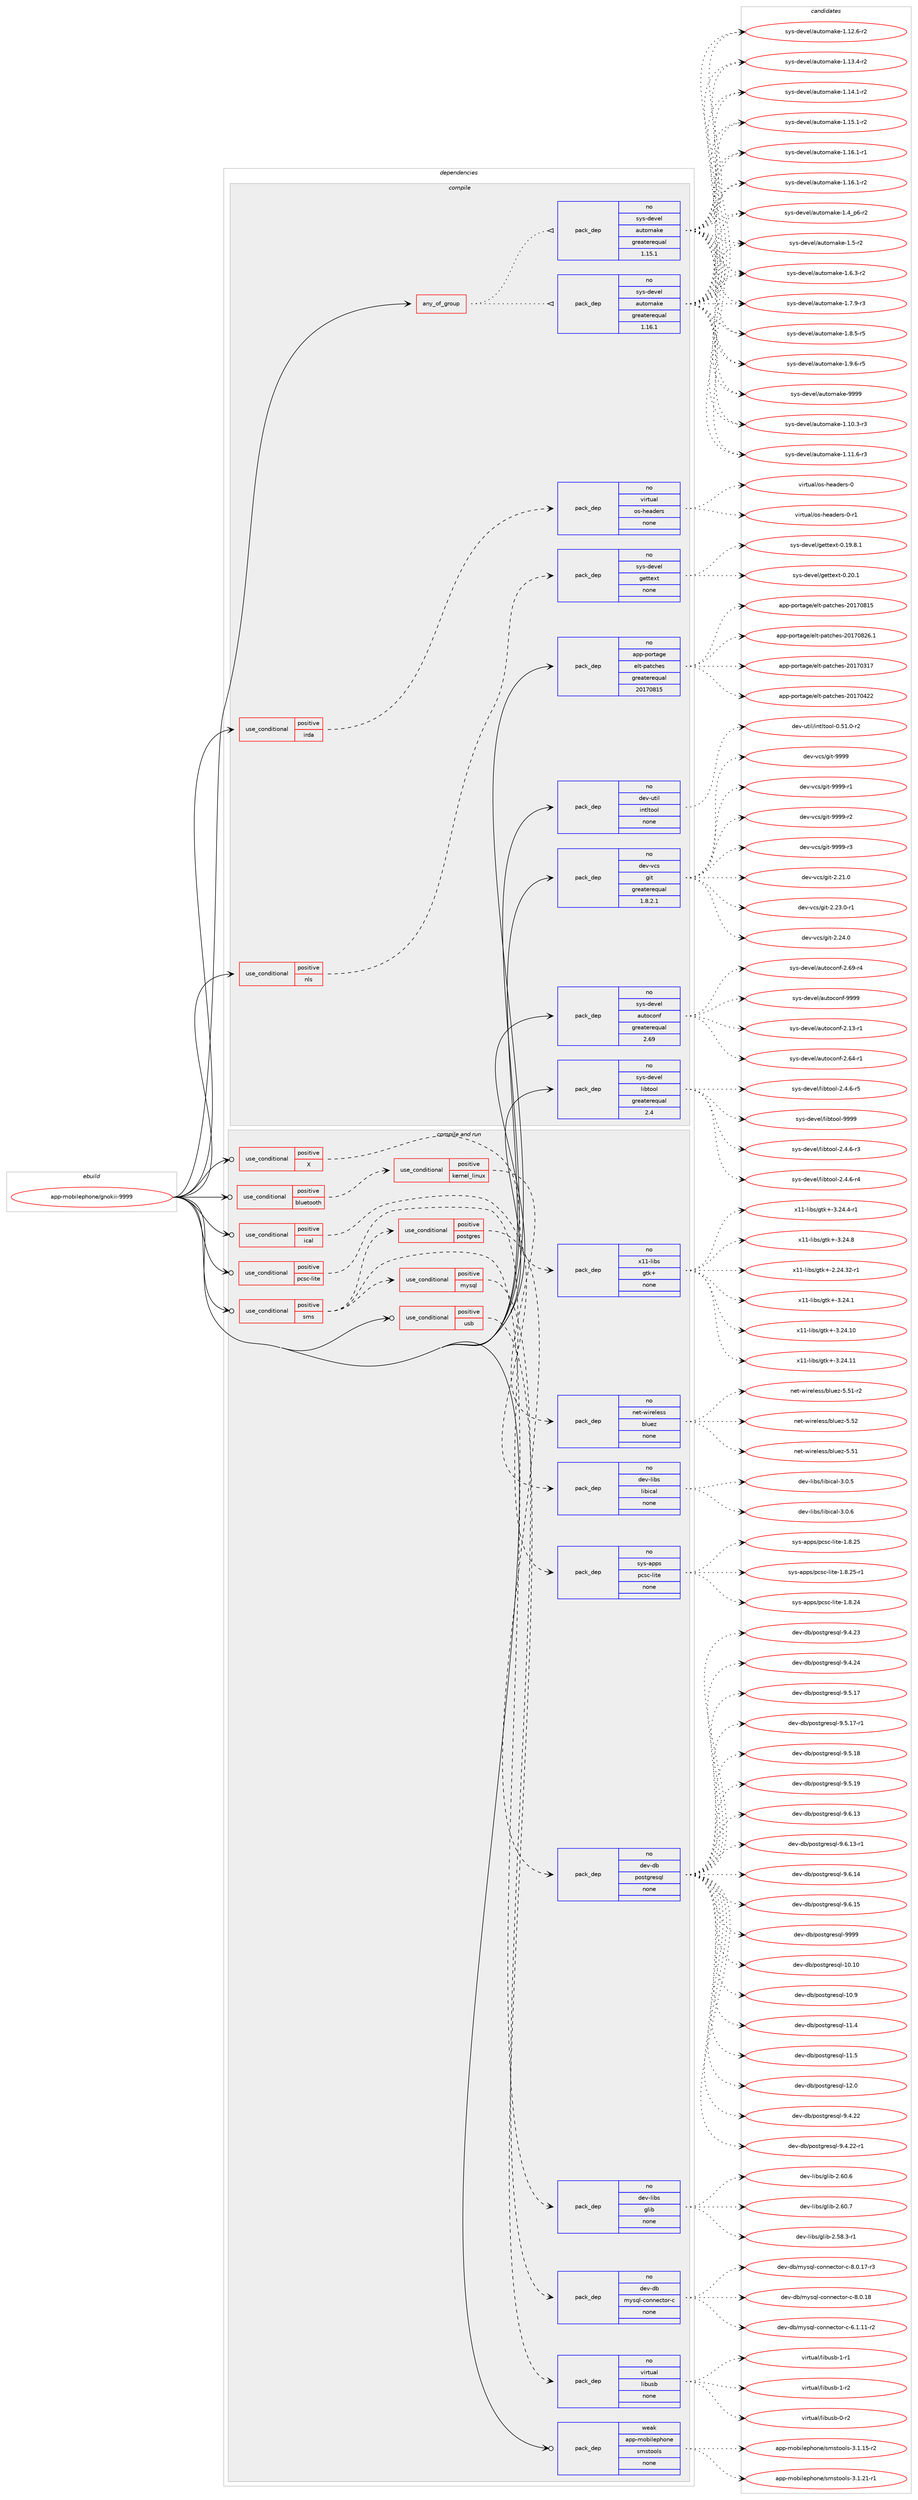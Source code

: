 digraph prolog {

# *************
# Graph options
# *************

newrank=true;
concentrate=true;
compound=true;
graph [rankdir=LR,fontname=Helvetica,fontsize=10,ranksep=1.5];#, ranksep=2.5, nodesep=0.2];
edge  [arrowhead=vee];
node  [fontname=Helvetica,fontsize=10];

# **********
# The ebuild
# **********

subgraph cluster_leftcol {
color=gray;
rank=same;
label=<<i>ebuild</i>>;
id [label="app-mobilephone/gnokii-9999", color=red, width=4, href="../app-mobilephone/gnokii-9999.svg"];
}

# ****************
# The dependencies
# ****************

subgraph cluster_midcol {
color=gray;
label=<<i>dependencies</i>>;
subgraph cluster_compile {
fillcolor="#eeeeee";
style=filled;
label=<<i>compile</i>>;
subgraph any8751 {
dependency501331 [label=<<TABLE BORDER="0" CELLBORDER="1" CELLSPACING="0" CELLPADDING="4"><TR><TD CELLPADDING="10">any_of_group</TD></TR></TABLE>>, shape=none, color=red];subgraph pack372519 {
dependency501332 [label=<<TABLE BORDER="0" CELLBORDER="1" CELLSPACING="0" CELLPADDING="4" WIDTH="220"><TR><TD ROWSPAN="6" CELLPADDING="30">pack_dep</TD></TR><TR><TD WIDTH="110">no</TD></TR><TR><TD>sys-devel</TD></TR><TR><TD>automake</TD></TR><TR><TD>greaterequal</TD></TR><TR><TD>1.16.1</TD></TR></TABLE>>, shape=none, color=blue];
}
dependency501331:e -> dependency501332:w [weight=20,style="dotted",arrowhead="oinv"];
subgraph pack372520 {
dependency501333 [label=<<TABLE BORDER="0" CELLBORDER="1" CELLSPACING="0" CELLPADDING="4" WIDTH="220"><TR><TD ROWSPAN="6" CELLPADDING="30">pack_dep</TD></TR><TR><TD WIDTH="110">no</TD></TR><TR><TD>sys-devel</TD></TR><TR><TD>automake</TD></TR><TR><TD>greaterequal</TD></TR><TR><TD>1.15.1</TD></TR></TABLE>>, shape=none, color=blue];
}
dependency501331:e -> dependency501333:w [weight=20,style="dotted",arrowhead="oinv"];
}
id:e -> dependency501331:w [weight=20,style="solid",arrowhead="vee"];
subgraph cond119745 {
dependency501334 [label=<<TABLE BORDER="0" CELLBORDER="1" CELLSPACING="0" CELLPADDING="4"><TR><TD ROWSPAN="3" CELLPADDING="10">use_conditional</TD></TR><TR><TD>positive</TD></TR><TR><TD>irda</TD></TR></TABLE>>, shape=none, color=red];
subgraph pack372521 {
dependency501335 [label=<<TABLE BORDER="0" CELLBORDER="1" CELLSPACING="0" CELLPADDING="4" WIDTH="220"><TR><TD ROWSPAN="6" CELLPADDING="30">pack_dep</TD></TR><TR><TD WIDTH="110">no</TD></TR><TR><TD>virtual</TD></TR><TR><TD>os-headers</TD></TR><TR><TD>none</TD></TR><TR><TD></TD></TR></TABLE>>, shape=none, color=blue];
}
dependency501334:e -> dependency501335:w [weight=20,style="dashed",arrowhead="vee"];
}
id:e -> dependency501334:w [weight=20,style="solid",arrowhead="vee"];
subgraph cond119746 {
dependency501336 [label=<<TABLE BORDER="0" CELLBORDER="1" CELLSPACING="0" CELLPADDING="4"><TR><TD ROWSPAN="3" CELLPADDING="10">use_conditional</TD></TR><TR><TD>positive</TD></TR><TR><TD>nls</TD></TR></TABLE>>, shape=none, color=red];
subgraph pack372522 {
dependency501337 [label=<<TABLE BORDER="0" CELLBORDER="1" CELLSPACING="0" CELLPADDING="4" WIDTH="220"><TR><TD ROWSPAN="6" CELLPADDING="30">pack_dep</TD></TR><TR><TD WIDTH="110">no</TD></TR><TR><TD>sys-devel</TD></TR><TR><TD>gettext</TD></TR><TR><TD>none</TD></TR><TR><TD></TD></TR></TABLE>>, shape=none, color=blue];
}
dependency501336:e -> dependency501337:w [weight=20,style="dashed",arrowhead="vee"];
}
id:e -> dependency501336:w [weight=20,style="solid",arrowhead="vee"];
subgraph pack372523 {
dependency501338 [label=<<TABLE BORDER="0" CELLBORDER="1" CELLSPACING="0" CELLPADDING="4" WIDTH="220"><TR><TD ROWSPAN="6" CELLPADDING="30">pack_dep</TD></TR><TR><TD WIDTH="110">no</TD></TR><TR><TD>app-portage</TD></TR><TR><TD>elt-patches</TD></TR><TR><TD>greaterequal</TD></TR><TR><TD>20170815</TD></TR></TABLE>>, shape=none, color=blue];
}
id:e -> dependency501338:w [weight=20,style="solid",arrowhead="vee"];
subgraph pack372524 {
dependency501339 [label=<<TABLE BORDER="0" CELLBORDER="1" CELLSPACING="0" CELLPADDING="4" WIDTH="220"><TR><TD ROWSPAN="6" CELLPADDING="30">pack_dep</TD></TR><TR><TD WIDTH="110">no</TD></TR><TR><TD>dev-util</TD></TR><TR><TD>intltool</TD></TR><TR><TD>none</TD></TR><TR><TD></TD></TR></TABLE>>, shape=none, color=blue];
}
id:e -> dependency501339:w [weight=20,style="solid",arrowhead="vee"];
subgraph pack372525 {
dependency501340 [label=<<TABLE BORDER="0" CELLBORDER="1" CELLSPACING="0" CELLPADDING="4" WIDTH="220"><TR><TD ROWSPAN="6" CELLPADDING="30">pack_dep</TD></TR><TR><TD WIDTH="110">no</TD></TR><TR><TD>dev-vcs</TD></TR><TR><TD>git</TD></TR><TR><TD>greaterequal</TD></TR><TR><TD>1.8.2.1</TD></TR></TABLE>>, shape=none, color=blue];
}
id:e -> dependency501340:w [weight=20,style="solid",arrowhead="vee"];
subgraph pack372526 {
dependency501341 [label=<<TABLE BORDER="0" CELLBORDER="1" CELLSPACING="0" CELLPADDING="4" WIDTH="220"><TR><TD ROWSPAN="6" CELLPADDING="30">pack_dep</TD></TR><TR><TD WIDTH="110">no</TD></TR><TR><TD>sys-devel</TD></TR><TR><TD>autoconf</TD></TR><TR><TD>greaterequal</TD></TR><TR><TD>2.69</TD></TR></TABLE>>, shape=none, color=blue];
}
id:e -> dependency501341:w [weight=20,style="solid",arrowhead="vee"];
subgraph pack372527 {
dependency501342 [label=<<TABLE BORDER="0" CELLBORDER="1" CELLSPACING="0" CELLPADDING="4" WIDTH="220"><TR><TD ROWSPAN="6" CELLPADDING="30">pack_dep</TD></TR><TR><TD WIDTH="110">no</TD></TR><TR><TD>sys-devel</TD></TR><TR><TD>libtool</TD></TR><TR><TD>greaterequal</TD></TR><TR><TD>2.4</TD></TR></TABLE>>, shape=none, color=blue];
}
id:e -> dependency501342:w [weight=20,style="solid",arrowhead="vee"];
}
subgraph cluster_compileandrun {
fillcolor="#eeeeee";
style=filled;
label=<<i>compile and run</i>>;
subgraph cond119747 {
dependency501343 [label=<<TABLE BORDER="0" CELLBORDER="1" CELLSPACING="0" CELLPADDING="4"><TR><TD ROWSPAN="3" CELLPADDING="10">use_conditional</TD></TR><TR><TD>positive</TD></TR><TR><TD>X</TD></TR></TABLE>>, shape=none, color=red];
subgraph pack372528 {
dependency501344 [label=<<TABLE BORDER="0" CELLBORDER="1" CELLSPACING="0" CELLPADDING="4" WIDTH="220"><TR><TD ROWSPAN="6" CELLPADDING="30">pack_dep</TD></TR><TR><TD WIDTH="110">no</TD></TR><TR><TD>x11-libs</TD></TR><TR><TD>gtk+</TD></TR><TR><TD>none</TD></TR><TR><TD></TD></TR></TABLE>>, shape=none, color=blue];
}
dependency501343:e -> dependency501344:w [weight=20,style="dashed",arrowhead="vee"];
}
id:e -> dependency501343:w [weight=20,style="solid",arrowhead="odotvee"];
subgraph cond119748 {
dependency501345 [label=<<TABLE BORDER="0" CELLBORDER="1" CELLSPACING="0" CELLPADDING="4"><TR><TD ROWSPAN="3" CELLPADDING="10">use_conditional</TD></TR><TR><TD>positive</TD></TR><TR><TD>bluetooth</TD></TR></TABLE>>, shape=none, color=red];
subgraph cond119749 {
dependency501346 [label=<<TABLE BORDER="0" CELLBORDER="1" CELLSPACING="0" CELLPADDING="4"><TR><TD ROWSPAN="3" CELLPADDING="10">use_conditional</TD></TR><TR><TD>positive</TD></TR><TR><TD>kernel_linux</TD></TR></TABLE>>, shape=none, color=red];
subgraph pack372529 {
dependency501347 [label=<<TABLE BORDER="0" CELLBORDER="1" CELLSPACING="0" CELLPADDING="4" WIDTH="220"><TR><TD ROWSPAN="6" CELLPADDING="30">pack_dep</TD></TR><TR><TD WIDTH="110">no</TD></TR><TR><TD>net-wireless</TD></TR><TR><TD>bluez</TD></TR><TR><TD>none</TD></TR><TR><TD></TD></TR></TABLE>>, shape=none, color=blue];
}
dependency501346:e -> dependency501347:w [weight=20,style="dashed",arrowhead="vee"];
}
dependency501345:e -> dependency501346:w [weight=20,style="dashed",arrowhead="vee"];
}
id:e -> dependency501345:w [weight=20,style="solid",arrowhead="odotvee"];
subgraph cond119750 {
dependency501348 [label=<<TABLE BORDER="0" CELLBORDER="1" CELLSPACING="0" CELLPADDING="4"><TR><TD ROWSPAN="3" CELLPADDING="10">use_conditional</TD></TR><TR><TD>positive</TD></TR><TR><TD>ical</TD></TR></TABLE>>, shape=none, color=red];
subgraph pack372530 {
dependency501349 [label=<<TABLE BORDER="0" CELLBORDER="1" CELLSPACING="0" CELLPADDING="4" WIDTH="220"><TR><TD ROWSPAN="6" CELLPADDING="30">pack_dep</TD></TR><TR><TD WIDTH="110">no</TD></TR><TR><TD>dev-libs</TD></TR><TR><TD>libical</TD></TR><TR><TD>none</TD></TR><TR><TD></TD></TR></TABLE>>, shape=none, color=blue];
}
dependency501348:e -> dependency501349:w [weight=20,style="dashed",arrowhead="vee"];
}
id:e -> dependency501348:w [weight=20,style="solid",arrowhead="odotvee"];
subgraph cond119751 {
dependency501350 [label=<<TABLE BORDER="0" CELLBORDER="1" CELLSPACING="0" CELLPADDING="4"><TR><TD ROWSPAN="3" CELLPADDING="10">use_conditional</TD></TR><TR><TD>positive</TD></TR><TR><TD>pcsc-lite</TD></TR></TABLE>>, shape=none, color=red];
subgraph pack372531 {
dependency501351 [label=<<TABLE BORDER="0" CELLBORDER="1" CELLSPACING="0" CELLPADDING="4" WIDTH="220"><TR><TD ROWSPAN="6" CELLPADDING="30">pack_dep</TD></TR><TR><TD WIDTH="110">no</TD></TR><TR><TD>sys-apps</TD></TR><TR><TD>pcsc-lite</TD></TR><TR><TD>none</TD></TR><TR><TD></TD></TR></TABLE>>, shape=none, color=blue];
}
dependency501350:e -> dependency501351:w [weight=20,style="dashed",arrowhead="vee"];
}
id:e -> dependency501350:w [weight=20,style="solid",arrowhead="odotvee"];
subgraph cond119752 {
dependency501352 [label=<<TABLE BORDER="0" CELLBORDER="1" CELLSPACING="0" CELLPADDING="4"><TR><TD ROWSPAN="3" CELLPADDING="10">use_conditional</TD></TR><TR><TD>positive</TD></TR><TR><TD>sms</TD></TR></TABLE>>, shape=none, color=red];
subgraph pack372532 {
dependency501353 [label=<<TABLE BORDER="0" CELLBORDER="1" CELLSPACING="0" CELLPADDING="4" WIDTH="220"><TR><TD ROWSPAN="6" CELLPADDING="30">pack_dep</TD></TR><TR><TD WIDTH="110">no</TD></TR><TR><TD>dev-libs</TD></TR><TR><TD>glib</TD></TR><TR><TD>none</TD></TR><TR><TD></TD></TR></TABLE>>, shape=none, color=blue];
}
dependency501352:e -> dependency501353:w [weight=20,style="dashed",arrowhead="vee"];
subgraph cond119753 {
dependency501354 [label=<<TABLE BORDER="0" CELLBORDER="1" CELLSPACING="0" CELLPADDING="4"><TR><TD ROWSPAN="3" CELLPADDING="10">use_conditional</TD></TR><TR><TD>positive</TD></TR><TR><TD>postgres</TD></TR></TABLE>>, shape=none, color=red];
subgraph pack372533 {
dependency501355 [label=<<TABLE BORDER="0" CELLBORDER="1" CELLSPACING="0" CELLPADDING="4" WIDTH="220"><TR><TD ROWSPAN="6" CELLPADDING="30">pack_dep</TD></TR><TR><TD WIDTH="110">no</TD></TR><TR><TD>dev-db</TD></TR><TR><TD>postgresql</TD></TR><TR><TD>none</TD></TR><TR><TD></TD></TR></TABLE>>, shape=none, color=blue];
}
dependency501354:e -> dependency501355:w [weight=20,style="dashed",arrowhead="vee"];
}
dependency501352:e -> dependency501354:w [weight=20,style="dashed",arrowhead="vee"];
subgraph cond119754 {
dependency501356 [label=<<TABLE BORDER="0" CELLBORDER="1" CELLSPACING="0" CELLPADDING="4"><TR><TD ROWSPAN="3" CELLPADDING="10">use_conditional</TD></TR><TR><TD>positive</TD></TR><TR><TD>mysql</TD></TR></TABLE>>, shape=none, color=red];
subgraph pack372534 {
dependency501357 [label=<<TABLE BORDER="0" CELLBORDER="1" CELLSPACING="0" CELLPADDING="4" WIDTH="220"><TR><TD ROWSPAN="6" CELLPADDING="30">pack_dep</TD></TR><TR><TD WIDTH="110">no</TD></TR><TR><TD>dev-db</TD></TR><TR><TD>mysql-connector-c</TD></TR><TR><TD>none</TD></TR><TR><TD></TD></TR></TABLE>>, shape=none, color=blue];
}
dependency501356:e -> dependency501357:w [weight=20,style="dashed",arrowhead="vee"];
}
dependency501352:e -> dependency501356:w [weight=20,style="dashed",arrowhead="vee"];
}
id:e -> dependency501352:w [weight=20,style="solid",arrowhead="odotvee"];
subgraph cond119755 {
dependency501358 [label=<<TABLE BORDER="0" CELLBORDER="1" CELLSPACING="0" CELLPADDING="4"><TR><TD ROWSPAN="3" CELLPADDING="10">use_conditional</TD></TR><TR><TD>positive</TD></TR><TR><TD>usb</TD></TR></TABLE>>, shape=none, color=red];
subgraph pack372535 {
dependency501359 [label=<<TABLE BORDER="0" CELLBORDER="1" CELLSPACING="0" CELLPADDING="4" WIDTH="220"><TR><TD ROWSPAN="6" CELLPADDING="30">pack_dep</TD></TR><TR><TD WIDTH="110">no</TD></TR><TR><TD>virtual</TD></TR><TR><TD>libusb</TD></TR><TR><TD>none</TD></TR><TR><TD></TD></TR></TABLE>>, shape=none, color=blue];
}
dependency501358:e -> dependency501359:w [weight=20,style="dashed",arrowhead="vee"];
}
id:e -> dependency501358:w [weight=20,style="solid",arrowhead="odotvee"];
subgraph pack372536 {
dependency501360 [label=<<TABLE BORDER="0" CELLBORDER="1" CELLSPACING="0" CELLPADDING="4" WIDTH="220"><TR><TD ROWSPAN="6" CELLPADDING="30">pack_dep</TD></TR><TR><TD WIDTH="110">weak</TD></TR><TR><TD>app-mobilephone</TD></TR><TR><TD>smstools</TD></TR><TR><TD>none</TD></TR><TR><TD></TD></TR></TABLE>>, shape=none, color=blue];
}
id:e -> dependency501360:w [weight=20,style="solid",arrowhead="odotvee"];
}
subgraph cluster_run {
fillcolor="#eeeeee";
style=filled;
label=<<i>run</i>>;
}
}

# **************
# The candidates
# **************

subgraph cluster_choices {
rank=same;
color=gray;
label=<<i>candidates</i>>;

subgraph choice372519 {
color=black;
nodesep=1;
choice11512111545100101118101108479711711611110997107101454946494846514511451 [label="sys-devel/automake-1.10.3-r3", color=red, width=4,href="../sys-devel/automake-1.10.3-r3.svg"];
choice11512111545100101118101108479711711611110997107101454946494946544511451 [label="sys-devel/automake-1.11.6-r3", color=red, width=4,href="../sys-devel/automake-1.11.6-r3.svg"];
choice11512111545100101118101108479711711611110997107101454946495046544511450 [label="sys-devel/automake-1.12.6-r2", color=red, width=4,href="../sys-devel/automake-1.12.6-r2.svg"];
choice11512111545100101118101108479711711611110997107101454946495146524511450 [label="sys-devel/automake-1.13.4-r2", color=red, width=4,href="../sys-devel/automake-1.13.4-r2.svg"];
choice11512111545100101118101108479711711611110997107101454946495246494511450 [label="sys-devel/automake-1.14.1-r2", color=red, width=4,href="../sys-devel/automake-1.14.1-r2.svg"];
choice11512111545100101118101108479711711611110997107101454946495346494511450 [label="sys-devel/automake-1.15.1-r2", color=red, width=4,href="../sys-devel/automake-1.15.1-r2.svg"];
choice11512111545100101118101108479711711611110997107101454946495446494511449 [label="sys-devel/automake-1.16.1-r1", color=red, width=4,href="../sys-devel/automake-1.16.1-r1.svg"];
choice11512111545100101118101108479711711611110997107101454946495446494511450 [label="sys-devel/automake-1.16.1-r2", color=red, width=4,href="../sys-devel/automake-1.16.1-r2.svg"];
choice115121115451001011181011084797117116111109971071014549465295112544511450 [label="sys-devel/automake-1.4_p6-r2", color=red, width=4,href="../sys-devel/automake-1.4_p6-r2.svg"];
choice11512111545100101118101108479711711611110997107101454946534511450 [label="sys-devel/automake-1.5-r2", color=red, width=4,href="../sys-devel/automake-1.5-r2.svg"];
choice115121115451001011181011084797117116111109971071014549465446514511450 [label="sys-devel/automake-1.6.3-r2", color=red, width=4,href="../sys-devel/automake-1.6.3-r2.svg"];
choice115121115451001011181011084797117116111109971071014549465546574511451 [label="sys-devel/automake-1.7.9-r3", color=red, width=4,href="../sys-devel/automake-1.7.9-r3.svg"];
choice115121115451001011181011084797117116111109971071014549465646534511453 [label="sys-devel/automake-1.8.5-r5", color=red, width=4,href="../sys-devel/automake-1.8.5-r5.svg"];
choice115121115451001011181011084797117116111109971071014549465746544511453 [label="sys-devel/automake-1.9.6-r5", color=red, width=4,href="../sys-devel/automake-1.9.6-r5.svg"];
choice115121115451001011181011084797117116111109971071014557575757 [label="sys-devel/automake-9999", color=red, width=4,href="../sys-devel/automake-9999.svg"];
dependency501332:e -> choice11512111545100101118101108479711711611110997107101454946494846514511451:w [style=dotted,weight="100"];
dependency501332:e -> choice11512111545100101118101108479711711611110997107101454946494946544511451:w [style=dotted,weight="100"];
dependency501332:e -> choice11512111545100101118101108479711711611110997107101454946495046544511450:w [style=dotted,weight="100"];
dependency501332:e -> choice11512111545100101118101108479711711611110997107101454946495146524511450:w [style=dotted,weight="100"];
dependency501332:e -> choice11512111545100101118101108479711711611110997107101454946495246494511450:w [style=dotted,weight="100"];
dependency501332:e -> choice11512111545100101118101108479711711611110997107101454946495346494511450:w [style=dotted,weight="100"];
dependency501332:e -> choice11512111545100101118101108479711711611110997107101454946495446494511449:w [style=dotted,weight="100"];
dependency501332:e -> choice11512111545100101118101108479711711611110997107101454946495446494511450:w [style=dotted,weight="100"];
dependency501332:e -> choice115121115451001011181011084797117116111109971071014549465295112544511450:w [style=dotted,weight="100"];
dependency501332:e -> choice11512111545100101118101108479711711611110997107101454946534511450:w [style=dotted,weight="100"];
dependency501332:e -> choice115121115451001011181011084797117116111109971071014549465446514511450:w [style=dotted,weight="100"];
dependency501332:e -> choice115121115451001011181011084797117116111109971071014549465546574511451:w [style=dotted,weight="100"];
dependency501332:e -> choice115121115451001011181011084797117116111109971071014549465646534511453:w [style=dotted,weight="100"];
dependency501332:e -> choice115121115451001011181011084797117116111109971071014549465746544511453:w [style=dotted,weight="100"];
dependency501332:e -> choice115121115451001011181011084797117116111109971071014557575757:w [style=dotted,weight="100"];
}
subgraph choice372520 {
color=black;
nodesep=1;
choice11512111545100101118101108479711711611110997107101454946494846514511451 [label="sys-devel/automake-1.10.3-r3", color=red, width=4,href="../sys-devel/automake-1.10.3-r3.svg"];
choice11512111545100101118101108479711711611110997107101454946494946544511451 [label="sys-devel/automake-1.11.6-r3", color=red, width=4,href="../sys-devel/automake-1.11.6-r3.svg"];
choice11512111545100101118101108479711711611110997107101454946495046544511450 [label="sys-devel/automake-1.12.6-r2", color=red, width=4,href="../sys-devel/automake-1.12.6-r2.svg"];
choice11512111545100101118101108479711711611110997107101454946495146524511450 [label="sys-devel/automake-1.13.4-r2", color=red, width=4,href="../sys-devel/automake-1.13.4-r2.svg"];
choice11512111545100101118101108479711711611110997107101454946495246494511450 [label="sys-devel/automake-1.14.1-r2", color=red, width=4,href="../sys-devel/automake-1.14.1-r2.svg"];
choice11512111545100101118101108479711711611110997107101454946495346494511450 [label="sys-devel/automake-1.15.1-r2", color=red, width=4,href="../sys-devel/automake-1.15.1-r2.svg"];
choice11512111545100101118101108479711711611110997107101454946495446494511449 [label="sys-devel/automake-1.16.1-r1", color=red, width=4,href="../sys-devel/automake-1.16.1-r1.svg"];
choice11512111545100101118101108479711711611110997107101454946495446494511450 [label="sys-devel/automake-1.16.1-r2", color=red, width=4,href="../sys-devel/automake-1.16.1-r2.svg"];
choice115121115451001011181011084797117116111109971071014549465295112544511450 [label="sys-devel/automake-1.4_p6-r2", color=red, width=4,href="../sys-devel/automake-1.4_p6-r2.svg"];
choice11512111545100101118101108479711711611110997107101454946534511450 [label="sys-devel/automake-1.5-r2", color=red, width=4,href="../sys-devel/automake-1.5-r2.svg"];
choice115121115451001011181011084797117116111109971071014549465446514511450 [label="sys-devel/automake-1.6.3-r2", color=red, width=4,href="../sys-devel/automake-1.6.3-r2.svg"];
choice115121115451001011181011084797117116111109971071014549465546574511451 [label="sys-devel/automake-1.7.9-r3", color=red, width=4,href="../sys-devel/automake-1.7.9-r3.svg"];
choice115121115451001011181011084797117116111109971071014549465646534511453 [label="sys-devel/automake-1.8.5-r5", color=red, width=4,href="../sys-devel/automake-1.8.5-r5.svg"];
choice115121115451001011181011084797117116111109971071014549465746544511453 [label="sys-devel/automake-1.9.6-r5", color=red, width=4,href="../sys-devel/automake-1.9.6-r5.svg"];
choice115121115451001011181011084797117116111109971071014557575757 [label="sys-devel/automake-9999", color=red, width=4,href="../sys-devel/automake-9999.svg"];
dependency501333:e -> choice11512111545100101118101108479711711611110997107101454946494846514511451:w [style=dotted,weight="100"];
dependency501333:e -> choice11512111545100101118101108479711711611110997107101454946494946544511451:w [style=dotted,weight="100"];
dependency501333:e -> choice11512111545100101118101108479711711611110997107101454946495046544511450:w [style=dotted,weight="100"];
dependency501333:e -> choice11512111545100101118101108479711711611110997107101454946495146524511450:w [style=dotted,weight="100"];
dependency501333:e -> choice11512111545100101118101108479711711611110997107101454946495246494511450:w [style=dotted,weight="100"];
dependency501333:e -> choice11512111545100101118101108479711711611110997107101454946495346494511450:w [style=dotted,weight="100"];
dependency501333:e -> choice11512111545100101118101108479711711611110997107101454946495446494511449:w [style=dotted,weight="100"];
dependency501333:e -> choice11512111545100101118101108479711711611110997107101454946495446494511450:w [style=dotted,weight="100"];
dependency501333:e -> choice115121115451001011181011084797117116111109971071014549465295112544511450:w [style=dotted,weight="100"];
dependency501333:e -> choice11512111545100101118101108479711711611110997107101454946534511450:w [style=dotted,weight="100"];
dependency501333:e -> choice115121115451001011181011084797117116111109971071014549465446514511450:w [style=dotted,weight="100"];
dependency501333:e -> choice115121115451001011181011084797117116111109971071014549465546574511451:w [style=dotted,weight="100"];
dependency501333:e -> choice115121115451001011181011084797117116111109971071014549465646534511453:w [style=dotted,weight="100"];
dependency501333:e -> choice115121115451001011181011084797117116111109971071014549465746544511453:w [style=dotted,weight="100"];
dependency501333:e -> choice115121115451001011181011084797117116111109971071014557575757:w [style=dotted,weight="100"];
}
subgraph choice372521 {
color=black;
nodesep=1;
choice118105114116117971084711111545104101971001011141154548 [label="virtual/os-headers-0", color=red, width=4,href="../virtual/os-headers-0.svg"];
choice1181051141161179710847111115451041019710010111411545484511449 [label="virtual/os-headers-0-r1", color=red, width=4,href="../virtual/os-headers-0-r1.svg"];
dependency501335:e -> choice118105114116117971084711111545104101971001011141154548:w [style=dotted,weight="100"];
dependency501335:e -> choice1181051141161179710847111115451041019710010111411545484511449:w [style=dotted,weight="100"];
}
subgraph choice372522 {
color=black;
nodesep=1;
choice1151211154510010111810110847103101116116101120116454846495746564649 [label="sys-devel/gettext-0.19.8.1", color=red, width=4,href="../sys-devel/gettext-0.19.8.1.svg"];
choice115121115451001011181011084710310111611610112011645484650484649 [label="sys-devel/gettext-0.20.1", color=red, width=4,href="../sys-devel/gettext-0.20.1.svg"];
dependency501337:e -> choice1151211154510010111810110847103101116116101120116454846495746564649:w [style=dotted,weight="100"];
dependency501337:e -> choice115121115451001011181011084710310111611610112011645484650484649:w [style=dotted,weight="100"];
}
subgraph choice372523 {
color=black;
nodesep=1;
choice97112112451121111141169710310147101108116451129711699104101115455048495548514955 [label="app-portage/elt-patches-20170317", color=red, width=4,href="../app-portage/elt-patches-20170317.svg"];
choice97112112451121111141169710310147101108116451129711699104101115455048495548525050 [label="app-portage/elt-patches-20170422", color=red, width=4,href="../app-portage/elt-patches-20170422.svg"];
choice97112112451121111141169710310147101108116451129711699104101115455048495548564953 [label="app-portage/elt-patches-20170815", color=red, width=4,href="../app-portage/elt-patches-20170815.svg"];
choice971121124511211111411697103101471011081164511297116991041011154550484955485650544649 [label="app-portage/elt-patches-20170826.1", color=red, width=4,href="../app-portage/elt-patches-20170826.1.svg"];
dependency501338:e -> choice97112112451121111141169710310147101108116451129711699104101115455048495548514955:w [style=dotted,weight="100"];
dependency501338:e -> choice97112112451121111141169710310147101108116451129711699104101115455048495548525050:w [style=dotted,weight="100"];
dependency501338:e -> choice97112112451121111141169710310147101108116451129711699104101115455048495548564953:w [style=dotted,weight="100"];
dependency501338:e -> choice971121124511211111411697103101471011081164511297116991041011154550484955485650544649:w [style=dotted,weight="100"];
}
subgraph choice372524 {
color=black;
nodesep=1;
choice1001011184511711610510847105110116108116111111108454846534946484511450 [label="dev-util/intltool-0.51.0-r2", color=red, width=4,href="../dev-util/intltool-0.51.0-r2.svg"];
dependency501339:e -> choice1001011184511711610510847105110116108116111111108454846534946484511450:w [style=dotted,weight="100"];
}
subgraph choice372525 {
color=black;
nodesep=1;
choice10010111845118991154710310511645504650494648 [label="dev-vcs/git-2.21.0", color=red, width=4,href="../dev-vcs/git-2.21.0.svg"];
choice100101118451189911547103105116455046505146484511449 [label="dev-vcs/git-2.23.0-r1", color=red, width=4,href="../dev-vcs/git-2.23.0-r1.svg"];
choice10010111845118991154710310511645504650524648 [label="dev-vcs/git-2.24.0", color=red, width=4,href="../dev-vcs/git-2.24.0.svg"];
choice1001011184511899115471031051164557575757 [label="dev-vcs/git-9999", color=red, width=4,href="../dev-vcs/git-9999.svg"];
choice10010111845118991154710310511645575757574511449 [label="dev-vcs/git-9999-r1", color=red, width=4,href="../dev-vcs/git-9999-r1.svg"];
choice10010111845118991154710310511645575757574511450 [label="dev-vcs/git-9999-r2", color=red, width=4,href="../dev-vcs/git-9999-r2.svg"];
choice10010111845118991154710310511645575757574511451 [label="dev-vcs/git-9999-r3", color=red, width=4,href="../dev-vcs/git-9999-r3.svg"];
dependency501340:e -> choice10010111845118991154710310511645504650494648:w [style=dotted,weight="100"];
dependency501340:e -> choice100101118451189911547103105116455046505146484511449:w [style=dotted,weight="100"];
dependency501340:e -> choice10010111845118991154710310511645504650524648:w [style=dotted,weight="100"];
dependency501340:e -> choice1001011184511899115471031051164557575757:w [style=dotted,weight="100"];
dependency501340:e -> choice10010111845118991154710310511645575757574511449:w [style=dotted,weight="100"];
dependency501340:e -> choice10010111845118991154710310511645575757574511450:w [style=dotted,weight="100"];
dependency501340:e -> choice10010111845118991154710310511645575757574511451:w [style=dotted,weight="100"];
}
subgraph choice372526 {
color=black;
nodesep=1;
choice1151211154510010111810110847971171161119911111010245504649514511449 [label="sys-devel/autoconf-2.13-r1", color=red, width=4,href="../sys-devel/autoconf-2.13-r1.svg"];
choice1151211154510010111810110847971171161119911111010245504654524511449 [label="sys-devel/autoconf-2.64-r1", color=red, width=4,href="../sys-devel/autoconf-2.64-r1.svg"];
choice1151211154510010111810110847971171161119911111010245504654574511452 [label="sys-devel/autoconf-2.69-r4", color=red, width=4,href="../sys-devel/autoconf-2.69-r4.svg"];
choice115121115451001011181011084797117116111991111101024557575757 [label="sys-devel/autoconf-9999", color=red, width=4,href="../sys-devel/autoconf-9999.svg"];
dependency501341:e -> choice1151211154510010111810110847971171161119911111010245504649514511449:w [style=dotted,weight="100"];
dependency501341:e -> choice1151211154510010111810110847971171161119911111010245504654524511449:w [style=dotted,weight="100"];
dependency501341:e -> choice1151211154510010111810110847971171161119911111010245504654574511452:w [style=dotted,weight="100"];
dependency501341:e -> choice115121115451001011181011084797117116111991111101024557575757:w [style=dotted,weight="100"];
}
subgraph choice372527 {
color=black;
nodesep=1;
choice1151211154510010111810110847108105981161111111084550465246544511451 [label="sys-devel/libtool-2.4.6-r3", color=red, width=4,href="../sys-devel/libtool-2.4.6-r3.svg"];
choice1151211154510010111810110847108105981161111111084550465246544511452 [label="sys-devel/libtool-2.4.6-r4", color=red, width=4,href="../sys-devel/libtool-2.4.6-r4.svg"];
choice1151211154510010111810110847108105981161111111084550465246544511453 [label="sys-devel/libtool-2.4.6-r5", color=red, width=4,href="../sys-devel/libtool-2.4.6-r5.svg"];
choice1151211154510010111810110847108105981161111111084557575757 [label="sys-devel/libtool-9999", color=red, width=4,href="../sys-devel/libtool-9999.svg"];
dependency501342:e -> choice1151211154510010111810110847108105981161111111084550465246544511451:w [style=dotted,weight="100"];
dependency501342:e -> choice1151211154510010111810110847108105981161111111084550465246544511452:w [style=dotted,weight="100"];
dependency501342:e -> choice1151211154510010111810110847108105981161111111084550465246544511453:w [style=dotted,weight="100"];
dependency501342:e -> choice1151211154510010111810110847108105981161111111084557575757:w [style=dotted,weight="100"];
}
subgraph choice372528 {
color=black;
nodesep=1;
choice12049494510810598115471031161074345504650524651504511449 [label="x11-libs/gtk+-2.24.32-r1", color=red, width=4,href="../x11-libs/gtk+-2.24.32-r1.svg"];
choice12049494510810598115471031161074345514650524649 [label="x11-libs/gtk+-3.24.1", color=red, width=4,href="../x11-libs/gtk+-3.24.1.svg"];
choice1204949451081059811547103116107434551465052464948 [label="x11-libs/gtk+-3.24.10", color=red, width=4,href="../x11-libs/gtk+-3.24.10.svg"];
choice1204949451081059811547103116107434551465052464949 [label="x11-libs/gtk+-3.24.11", color=red, width=4,href="../x11-libs/gtk+-3.24.11.svg"];
choice120494945108105981154710311610743455146505246524511449 [label="x11-libs/gtk+-3.24.4-r1", color=red, width=4,href="../x11-libs/gtk+-3.24.4-r1.svg"];
choice12049494510810598115471031161074345514650524656 [label="x11-libs/gtk+-3.24.8", color=red, width=4,href="../x11-libs/gtk+-3.24.8.svg"];
dependency501344:e -> choice12049494510810598115471031161074345504650524651504511449:w [style=dotted,weight="100"];
dependency501344:e -> choice12049494510810598115471031161074345514650524649:w [style=dotted,weight="100"];
dependency501344:e -> choice1204949451081059811547103116107434551465052464948:w [style=dotted,weight="100"];
dependency501344:e -> choice1204949451081059811547103116107434551465052464949:w [style=dotted,weight="100"];
dependency501344:e -> choice120494945108105981154710311610743455146505246524511449:w [style=dotted,weight="100"];
dependency501344:e -> choice12049494510810598115471031161074345514650524656:w [style=dotted,weight="100"];
}
subgraph choice372529 {
color=black;
nodesep=1;
choice1101011164511910511410110810111511547981081171011224553465349 [label="net-wireless/bluez-5.51", color=red, width=4,href="../net-wireless/bluez-5.51.svg"];
choice11010111645119105114101108101115115479810811710112245534653494511450 [label="net-wireless/bluez-5.51-r2", color=red, width=4,href="../net-wireless/bluez-5.51-r2.svg"];
choice1101011164511910511410110810111511547981081171011224553465350 [label="net-wireless/bluez-5.52", color=red, width=4,href="../net-wireless/bluez-5.52.svg"];
dependency501347:e -> choice1101011164511910511410110810111511547981081171011224553465349:w [style=dotted,weight="100"];
dependency501347:e -> choice11010111645119105114101108101115115479810811710112245534653494511450:w [style=dotted,weight="100"];
dependency501347:e -> choice1101011164511910511410110810111511547981081171011224553465350:w [style=dotted,weight="100"];
}
subgraph choice372530 {
color=black;
nodesep=1;
choice100101118451081059811547108105981059997108455146484653 [label="dev-libs/libical-3.0.5", color=red, width=4,href="../dev-libs/libical-3.0.5.svg"];
choice100101118451081059811547108105981059997108455146484654 [label="dev-libs/libical-3.0.6", color=red, width=4,href="../dev-libs/libical-3.0.6.svg"];
dependency501349:e -> choice100101118451081059811547108105981059997108455146484653:w [style=dotted,weight="100"];
dependency501349:e -> choice100101118451081059811547108105981059997108455146484654:w [style=dotted,weight="100"];
}
subgraph choice372531 {
color=black;
nodesep=1;
choice11512111545971121121154711299115994510810511610145494656465052 [label="sys-apps/pcsc-lite-1.8.24", color=red, width=4,href="../sys-apps/pcsc-lite-1.8.24.svg"];
choice11512111545971121121154711299115994510810511610145494656465053 [label="sys-apps/pcsc-lite-1.8.25", color=red, width=4,href="../sys-apps/pcsc-lite-1.8.25.svg"];
choice115121115459711211211547112991159945108105116101454946564650534511449 [label="sys-apps/pcsc-lite-1.8.25-r1", color=red, width=4,href="../sys-apps/pcsc-lite-1.8.25-r1.svg"];
dependency501351:e -> choice11512111545971121121154711299115994510810511610145494656465052:w [style=dotted,weight="100"];
dependency501351:e -> choice11512111545971121121154711299115994510810511610145494656465053:w [style=dotted,weight="100"];
dependency501351:e -> choice115121115459711211211547112991159945108105116101454946564650534511449:w [style=dotted,weight="100"];
}
subgraph choice372532 {
color=black;
nodesep=1;
choice10010111845108105981154710310810598455046535646514511449 [label="dev-libs/glib-2.58.3-r1", color=red, width=4,href="../dev-libs/glib-2.58.3-r1.svg"];
choice1001011184510810598115471031081059845504654484654 [label="dev-libs/glib-2.60.6", color=red, width=4,href="../dev-libs/glib-2.60.6.svg"];
choice1001011184510810598115471031081059845504654484655 [label="dev-libs/glib-2.60.7", color=red, width=4,href="../dev-libs/glib-2.60.7.svg"];
dependency501353:e -> choice10010111845108105981154710310810598455046535646514511449:w [style=dotted,weight="100"];
dependency501353:e -> choice1001011184510810598115471031081059845504654484654:w [style=dotted,weight="100"];
dependency501353:e -> choice1001011184510810598115471031081059845504654484655:w [style=dotted,weight="100"];
}
subgraph choice372533 {
color=black;
nodesep=1;
choice100101118451009847112111115116103114101115113108454948464948 [label="dev-db/postgresql-10.10", color=red, width=4,href="../dev-db/postgresql-10.10.svg"];
choice1001011184510098471121111151161031141011151131084549484657 [label="dev-db/postgresql-10.9", color=red, width=4,href="../dev-db/postgresql-10.9.svg"];
choice1001011184510098471121111151161031141011151131084549494652 [label="dev-db/postgresql-11.4", color=red, width=4,href="../dev-db/postgresql-11.4.svg"];
choice1001011184510098471121111151161031141011151131084549494653 [label="dev-db/postgresql-11.5", color=red, width=4,href="../dev-db/postgresql-11.5.svg"];
choice1001011184510098471121111151161031141011151131084549504648 [label="dev-db/postgresql-12.0", color=red, width=4,href="../dev-db/postgresql-12.0.svg"];
choice10010111845100984711211111511610311410111511310845574652465050 [label="dev-db/postgresql-9.4.22", color=red, width=4,href="../dev-db/postgresql-9.4.22.svg"];
choice100101118451009847112111115116103114101115113108455746524650504511449 [label="dev-db/postgresql-9.4.22-r1", color=red, width=4,href="../dev-db/postgresql-9.4.22-r1.svg"];
choice10010111845100984711211111511610311410111511310845574652465051 [label="dev-db/postgresql-9.4.23", color=red, width=4,href="../dev-db/postgresql-9.4.23.svg"];
choice10010111845100984711211111511610311410111511310845574652465052 [label="dev-db/postgresql-9.4.24", color=red, width=4,href="../dev-db/postgresql-9.4.24.svg"];
choice10010111845100984711211111511610311410111511310845574653464955 [label="dev-db/postgresql-9.5.17", color=red, width=4,href="../dev-db/postgresql-9.5.17.svg"];
choice100101118451009847112111115116103114101115113108455746534649554511449 [label="dev-db/postgresql-9.5.17-r1", color=red, width=4,href="../dev-db/postgresql-9.5.17-r1.svg"];
choice10010111845100984711211111511610311410111511310845574653464956 [label="dev-db/postgresql-9.5.18", color=red, width=4,href="../dev-db/postgresql-9.5.18.svg"];
choice10010111845100984711211111511610311410111511310845574653464957 [label="dev-db/postgresql-9.5.19", color=red, width=4,href="../dev-db/postgresql-9.5.19.svg"];
choice10010111845100984711211111511610311410111511310845574654464951 [label="dev-db/postgresql-9.6.13", color=red, width=4,href="../dev-db/postgresql-9.6.13.svg"];
choice100101118451009847112111115116103114101115113108455746544649514511449 [label="dev-db/postgresql-9.6.13-r1", color=red, width=4,href="../dev-db/postgresql-9.6.13-r1.svg"];
choice10010111845100984711211111511610311410111511310845574654464952 [label="dev-db/postgresql-9.6.14", color=red, width=4,href="../dev-db/postgresql-9.6.14.svg"];
choice10010111845100984711211111511610311410111511310845574654464953 [label="dev-db/postgresql-9.6.15", color=red, width=4,href="../dev-db/postgresql-9.6.15.svg"];
choice1001011184510098471121111151161031141011151131084557575757 [label="dev-db/postgresql-9999", color=red, width=4,href="../dev-db/postgresql-9999.svg"];
dependency501355:e -> choice100101118451009847112111115116103114101115113108454948464948:w [style=dotted,weight="100"];
dependency501355:e -> choice1001011184510098471121111151161031141011151131084549484657:w [style=dotted,weight="100"];
dependency501355:e -> choice1001011184510098471121111151161031141011151131084549494652:w [style=dotted,weight="100"];
dependency501355:e -> choice1001011184510098471121111151161031141011151131084549494653:w [style=dotted,weight="100"];
dependency501355:e -> choice1001011184510098471121111151161031141011151131084549504648:w [style=dotted,weight="100"];
dependency501355:e -> choice10010111845100984711211111511610311410111511310845574652465050:w [style=dotted,weight="100"];
dependency501355:e -> choice100101118451009847112111115116103114101115113108455746524650504511449:w [style=dotted,weight="100"];
dependency501355:e -> choice10010111845100984711211111511610311410111511310845574652465051:w [style=dotted,weight="100"];
dependency501355:e -> choice10010111845100984711211111511610311410111511310845574652465052:w [style=dotted,weight="100"];
dependency501355:e -> choice10010111845100984711211111511610311410111511310845574653464955:w [style=dotted,weight="100"];
dependency501355:e -> choice100101118451009847112111115116103114101115113108455746534649554511449:w [style=dotted,weight="100"];
dependency501355:e -> choice10010111845100984711211111511610311410111511310845574653464956:w [style=dotted,weight="100"];
dependency501355:e -> choice10010111845100984711211111511610311410111511310845574653464957:w [style=dotted,weight="100"];
dependency501355:e -> choice10010111845100984711211111511610311410111511310845574654464951:w [style=dotted,weight="100"];
dependency501355:e -> choice100101118451009847112111115116103114101115113108455746544649514511449:w [style=dotted,weight="100"];
dependency501355:e -> choice10010111845100984711211111511610311410111511310845574654464952:w [style=dotted,weight="100"];
dependency501355:e -> choice10010111845100984711211111511610311410111511310845574654464953:w [style=dotted,weight="100"];
dependency501355:e -> choice1001011184510098471121111151161031141011151131084557575757:w [style=dotted,weight="100"];
}
subgraph choice372534 {
color=black;
nodesep=1;
choice1001011184510098471091211151131084599111110110101991161111144599455446494649494511450 [label="dev-db/mysql-connector-c-6.1.11-r2", color=red, width=4,href="../dev-db/mysql-connector-c-6.1.11-r2.svg"];
choice1001011184510098471091211151131084599111110110101991161111144599455646484649554511451 [label="dev-db/mysql-connector-c-8.0.17-r3", color=red, width=4,href="../dev-db/mysql-connector-c-8.0.17-r3.svg"];
choice100101118451009847109121115113108459911111011010199116111114459945564648464956 [label="dev-db/mysql-connector-c-8.0.18", color=red, width=4,href="../dev-db/mysql-connector-c-8.0.18.svg"];
dependency501357:e -> choice1001011184510098471091211151131084599111110110101991161111144599455446494649494511450:w [style=dotted,weight="100"];
dependency501357:e -> choice1001011184510098471091211151131084599111110110101991161111144599455646484649554511451:w [style=dotted,weight="100"];
dependency501357:e -> choice100101118451009847109121115113108459911111011010199116111114459945564648464956:w [style=dotted,weight="100"];
}
subgraph choice372535 {
color=black;
nodesep=1;
choice1181051141161179710847108105981171159845484511450 [label="virtual/libusb-0-r2", color=red, width=4,href="../virtual/libusb-0-r2.svg"];
choice1181051141161179710847108105981171159845494511449 [label="virtual/libusb-1-r1", color=red, width=4,href="../virtual/libusb-1-r1.svg"];
choice1181051141161179710847108105981171159845494511450 [label="virtual/libusb-1-r2", color=red, width=4,href="../virtual/libusb-1-r2.svg"];
dependency501359:e -> choice1181051141161179710847108105981171159845484511450:w [style=dotted,weight="100"];
dependency501359:e -> choice1181051141161179710847108105981171159845494511449:w [style=dotted,weight="100"];
dependency501359:e -> choice1181051141161179710847108105981171159845494511450:w [style=dotted,weight="100"];
}
subgraph choice372536 {
color=black;
nodesep=1;
choice97112112451091119810510810111210411111010147115109115116111111108115455146494649534511450 [label="app-mobilephone/smstools-3.1.15-r2", color=red, width=4,href="../app-mobilephone/smstools-3.1.15-r2.svg"];
choice97112112451091119810510810111210411111010147115109115116111111108115455146494650494511449 [label="app-mobilephone/smstools-3.1.21-r1", color=red, width=4,href="../app-mobilephone/smstools-3.1.21-r1.svg"];
dependency501360:e -> choice97112112451091119810510810111210411111010147115109115116111111108115455146494649534511450:w [style=dotted,weight="100"];
dependency501360:e -> choice97112112451091119810510810111210411111010147115109115116111111108115455146494650494511449:w [style=dotted,weight="100"];
}
}

}

